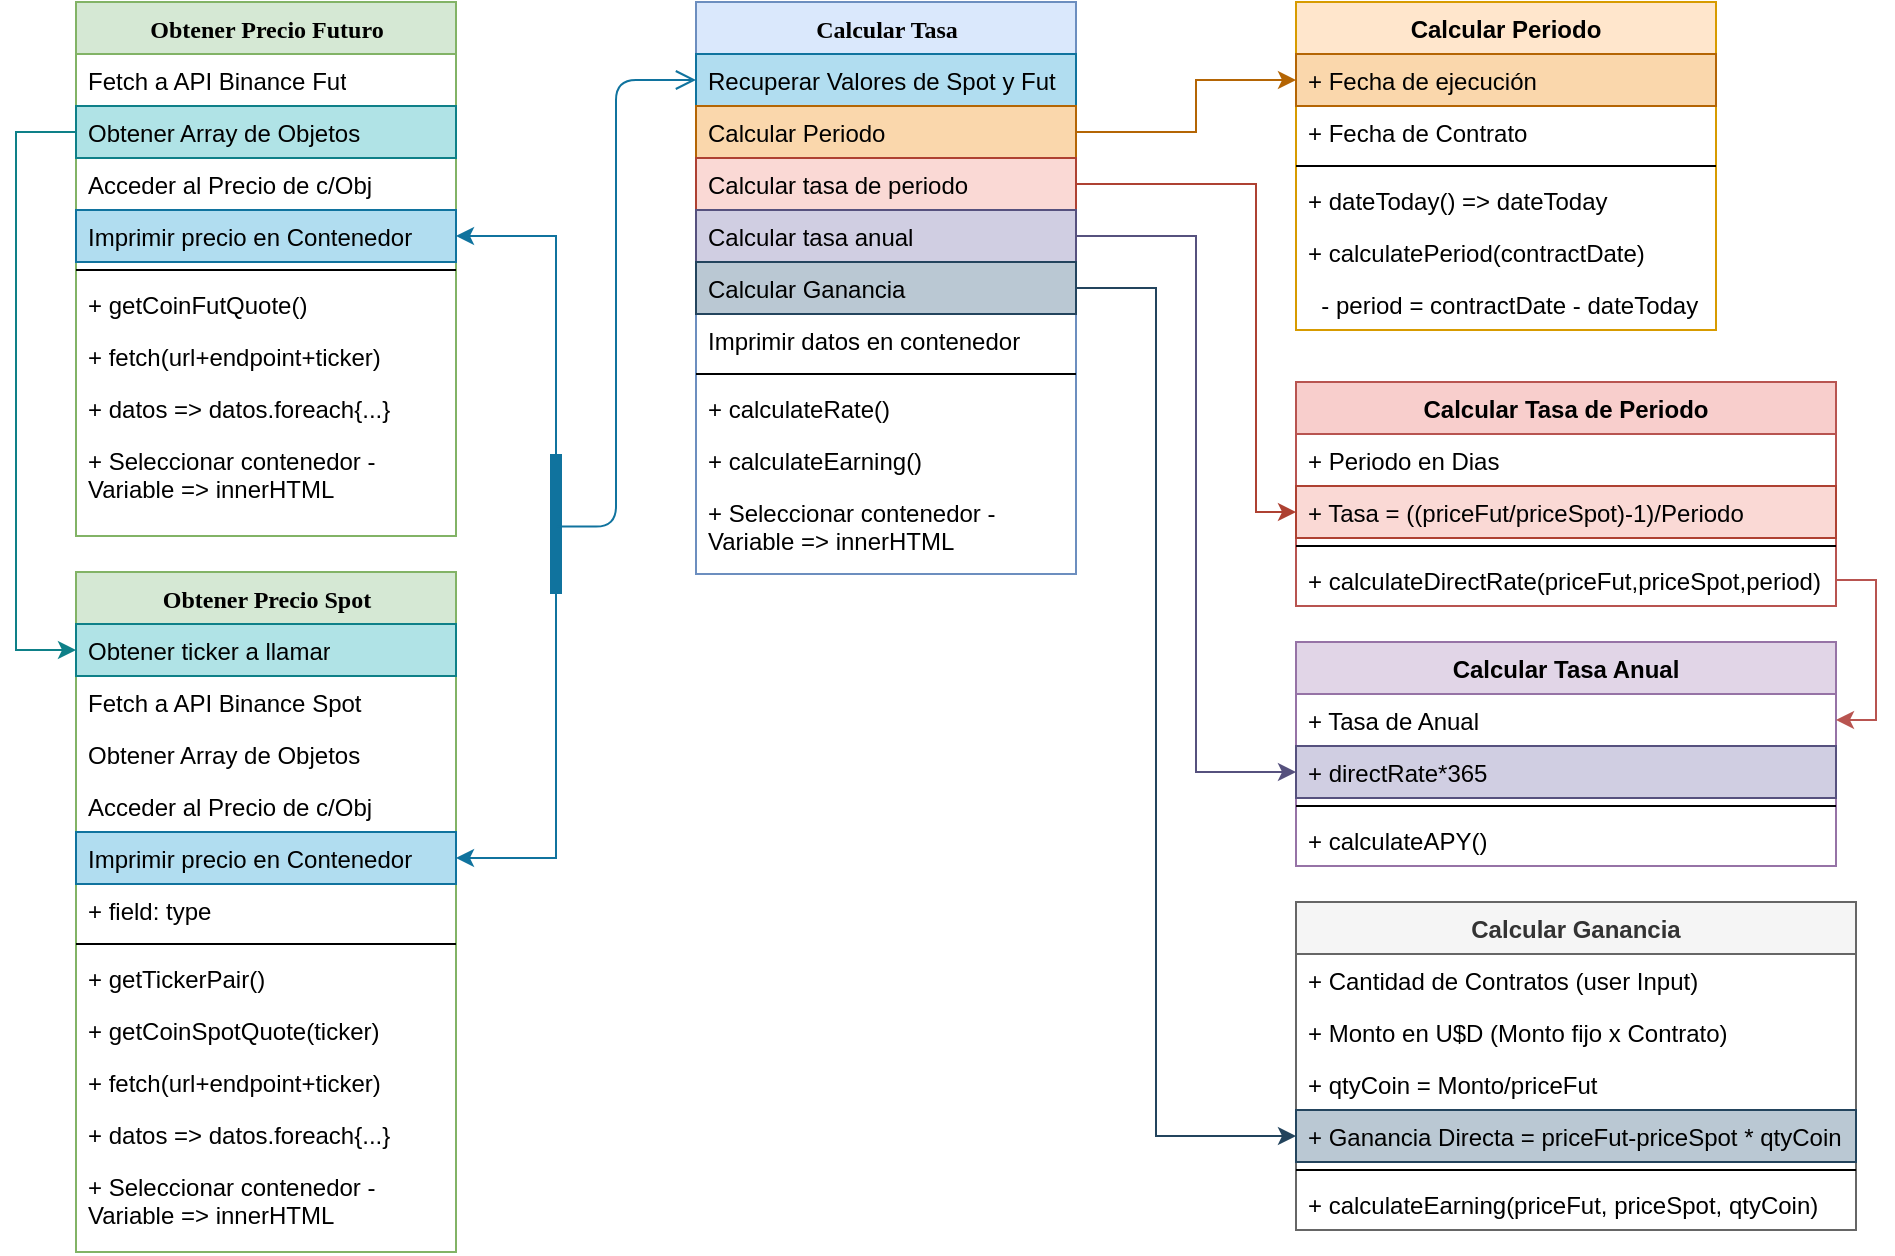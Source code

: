 <mxfile version="14.5.1" type="device"><diagram name="Page-1" id="9f46799a-70d6-7492-0946-bef42562c5a5"><mxGraphModel dx="1024" dy="592" grid="1" gridSize="10" guides="1" tooltips="1" connect="1" arrows="1" fold="1" page="1" pageScale="1" pageWidth="1100" pageHeight="850" background="#ffffff" math="0" shadow="0"><root><mxCell id="0"/><mxCell id="1" parent="0"/><mxCell id="78961159f06e98e8-30" value="Obtener Precio Spot" style="swimlane;html=1;fontStyle=1;align=center;verticalAlign=top;childLayout=stackLayout;horizontal=1;startSize=26;horizontalStack=0;resizeParent=1;resizeLast=0;collapsible=1;marginBottom=0;swimlaneFillColor=#ffffff;rounded=0;shadow=0;comic=0;labelBackgroundColor=none;strokeWidth=1;fillColor=#d5e8d4;fontFamily=Verdana;fontSize=12;strokeColor=#82b366;" parent="1" vertex="1"><mxGeometry x="90" y="295" width="190" height="340" as="geometry"/></mxCell><mxCell id="78961159f06e98e8-34" value="Obtener ticker a llamar" style="text;html=1;strokeColor=#0e8088;fillColor=#b0e3e6;align=left;verticalAlign=top;spacingLeft=4;spacingRight=4;whiteSpace=wrap;overflow=hidden;rotatable=0;points=[[0,0.5],[1,0.5]];portConstraint=eastwest;" parent="78961159f06e98e8-30" vertex="1"><mxGeometry y="26" width="190" height="26" as="geometry"/></mxCell><mxCell id="78961159f06e98e8-31" value="Fetch a API Binance Spot" style="text;html=1;strokeColor=none;fillColor=none;align=left;verticalAlign=top;spacingLeft=4;spacingRight=4;whiteSpace=wrap;overflow=hidden;rotatable=0;points=[[0,0.5],[1,0.5]];portConstraint=eastwest;" parent="78961159f06e98e8-30" vertex="1"><mxGeometry y="52" width="190" height="26" as="geometry"/></mxCell><mxCell id="78961159f06e98e8-32" value="Obtener Array de Objetos" style="text;html=1;strokeColor=none;fillColor=none;align=left;verticalAlign=top;spacingLeft=4;spacingRight=4;whiteSpace=wrap;overflow=hidden;rotatable=0;points=[[0,0.5],[1,0.5]];portConstraint=eastwest;" parent="78961159f06e98e8-30" vertex="1"><mxGeometry y="78" width="190" height="26" as="geometry"/></mxCell><mxCell id="78961159f06e98e8-33" value="Acceder al Precio de c/Obj" style="text;html=1;strokeColor=none;fillColor=none;align=left;verticalAlign=top;spacingLeft=4;spacingRight=4;whiteSpace=wrap;overflow=hidden;rotatable=0;points=[[0,0.5],[1,0.5]];portConstraint=eastwest;" parent="78961159f06e98e8-30" vertex="1"><mxGeometry y="104" width="190" height="26" as="geometry"/></mxCell><mxCell id="78961159f06e98e8-36" value="Imprimir precio en Contenedor" style="text;html=1;strokeColor=#10739e;fillColor=#b1ddf0;align=left;verticalAlign=top;spacingLeft=4;spacingRight=4;whiteSpace=wrap;overflow=hidden;rotatable=0;points=[[0,0.5],[1,0.5]];portConstraint=eastwest;" parent="78961159f06e98e8-30" vertex="1"><mxGeometry y="130" width="190" height="26" as="geometry"/></mxCell><mxCell id="78961159f06e98e8-37" value="+ field: type" style="text;html=1;strokeColor=none;fillColor=none;align=left;verticalAlign=top;spacingLeft=4;spacingRight=4;whiteSpace=wrap;overflow=hidden;rotatable=0;points=[[0,0.5],[1,0.5]];portConstraint=eastwest;" parent="78961159f06e98e8-30" vertex="1"><mxGeometry y="156" width="190" height="26" as="geometry"/></mxCell><mxCell id="78961159f06e98e8-38" value="" style="line;html=1;strokeWidth=1;fillColor=none;align=left;verticalAlign=middle;spacingTop=-1;spacingLeft=3;spacingRight=3;rotatable=0;labelPosition=right;points=[];portConstraint=eastwest;" parent="78961159f06e98e8-30" vertex="1"><mxGeometry y="182" width="190" height="8" as="geometry"/></mxCell><mxCell id="78961159f06e98e8-40" value="+ getTickerPair()" style="text;html=1;strokeColor=none;fillColor=none;align=left;verticalAlign=top;spacingLeft=4;spacingRight=4;whiteSpace=wrap;overflow=hidden;rotatable=0;points=[[0,0.5],[1,0.5]];portConstraint=eastwest;" parent="78961159f06e98e8-30" vertex="1"><mxGeometry y="190" width="190" height="26" as="geometry"/></mxCell><mxCell id="78961159f06e98e8-39" value="+ getCoinSpotQuote(ticker)" style="text;html=1;strokeColor=none;fillColor=none;align=left;verticalAlign=top;spacingLeft=4;spacingRight=4;whiteSpace=wrap;overflow=hidden;rotatable=0;points=[[0,0.5],[1,0.5]];portConstraint=eastwest;" parent="78961159f06e98e8-30" vertex="1"><mxGeometry y="216" width="190" height="26" as="geometry"/></mxCell><mxCell id="78961159f06e98e8-42" value="+ fetch(url+endpoint+ticker)" style="text;html=1;strokeColor=none;fillColor=none;align=left;verticalAlign=top;spacingLeft=4;spacingRight=4;whiteSpace=wrap;overflow=hidden;rotatable=0;points=[[0,0.5],[1,0.5]];portConstraint=eastwest;" parent="78961159f06e98e8-30" vertex="1"><mxGeometry y="242" width="190" height="26" as="geometry"/></mxCell><mxCell id="KKbtRZU23Hgn03O-vjnl-18" value="+ datos =&amp;gt; datos.foreach{...}" style="text;html=1;strokeColor=none;fillColor=none;align=left;verticalAlign=top;spacingLeft=4;spacingRight=4;whiteSpace=wrap;overflow=hidden;rotatable=0;points=[[0,0.5],[1,0.5]];portConstraint=eastwest;" parent="78961159f06e98e8-30" vertex="1"><mxGeometry y="268" width="190" height="26" as="geometry"/></mxCell><mxCell id="KKbtRZU23Hgn03O-vjnl-25" value="+ Seleccionar contenedor - Variable =&amp;gt; innerHTML" style="text;html=1;strokeColor=none;fillColor=none;align=left;verticalAlign=top;spacingLeft=4;spacingRight=4;whiteSpace=wrap;overflow=hidden;rotatable=0;points=[[0,0.5],[1,0.5]];portConstraint=eastwest;" parent="78961159f06e98e8-30" vertex="1"><mxGeometry y="294" width="190" height="44" as="geometry"/></mxCell><mxCell id="KKbtRZU23Hgn03O-vjnl-1" value="Obtener Precio Futuro" style="swimlane;html=1;fontStyle=1;align=center;verticalAlign=top;childLayout=stackLayout;horizontal=1;startSize=26;horizontalStack=0;resizeParent=1;resizeLast=0;collapsible=1;marginBottom=0;swimlaneFillColor=#ffffff;rounded=0;shadow=0;comic=0;labelBackgroundColor=none;strokeWidth=1;fillColor=#d5e8d4;fontFamily=Verdana;fontSize=12;strokeColor=#82b366;" parent="1" vertex="1"><mxGeometry x="90" y="10" width="190" height="267" as="geometry"/></mxCell><mxCell id="KKbtRZU23Hgn03O-vjnl-2" value="Fetch a API Binance Fut" style="text;html=1;strokeColor=none;fillColor=none;align=left;verticalAlign=top;spacingLeft=4;spacingRight=4;whiteSpace=wrap;overflow=hidden;rotatable=0;points=[[0,0.5],[1,0.5]];portConstraint=eastwest;" parent="KKbtRZU23Hgn03O-vjnl-1" vertex="1"><mxGeometry y="26" width="190" height="26" as="geometry"/></mxCell><mxCell id="KKbtRZU23Hgn03O-vjnl-3" value="Obtener Array de Objetos" style="text;html=1;strokeColor=#0e8088;fillColor=#b0e3e6;align=left;verticalAlign=top;spacingLeft=4;spacingRight=4;whiteSpace=wrap;overflow=hidden;rotatable=0;points=[[0,0.5],[1,0.5]];portConstraint=eastwest;" parent="KKbtRZU23Hgn03O-vjnl-1" vertex="1"><mxGeometry y="52" width="190" height="26" as="geometry"/></mxCell><mxCell id="KKbtRZU23Hgn03O-vjnl-4" value="Acceder al Precio de c/Obj" style="text;html=1;strokeColor=none;fillColor=none;align=left;verticalAlign=top;spacingLeft=4;spacingRight=4;whiteSpace=wrap;overflow=hidden;rotatable=0;points=[[0,0.5],[1,0.5]];portConstraint=eastwest;" parent="KKbtRZU23Hgn03O-vjnl-1" vertex="1"><mxGeometry y="78" width="190" height="26" as="geometry"/></mxCell><mxCell id="KKbtRZU23Hgn03O-vjnl-19" value="Imprimir precio en Contenedor" style="text;html=1;strokeColor=#10739e;fillColor=#b1ddf0;align=left;verticalAlign=top;spacingLeft=4;spacingRight=4;whiteSpace=wrap;overflow=hidden;rotatable=0;points=[[0,0.5],[1,0.5]];portConstraint=eastwest;" parent="KKbtRZU23Hgn03O-vjnl-1" vertex="1"><mxGeometry y="104" width="190" height="26" as="geometry"/></mxCell><mxCell id="KKbtRZU23Hgn03O-vjnl-8" value="" style="line;html=1;strokeWidth=1;fillColor=none;align=left;verticalAlign=middle;spacingTop=-1;spacingLeft=3;spacingRight=3;rotatable=0;labelPosition=right;points=[];portConstraint=eastwest;" parent="KKbtRZU23Hgn03O-vjnl-1" vertex="1"><mxGeometry y="130" width="190" height="8" as="geometry"/></mxCell><mxCell id="KKbtRZU23Hgn03O-vjnl-9" value="+ getCoinFutQuote()" style="text;html=1;strokeColor=none;fillColor=none;align=left;verticalAlign=top;spacingLeft=4;spacingRight=4;whiteSpace=wrap;overflow=hidden;rotatable=0;points=[[0,0.5],[1,0.5]];portConstraint=eastwest;" parent="KKbtRZU23Hgn03O-vjnl-1" vertex="1"><mxGeometry y="138" width="190" height="26" as="geometry"/></mxCell><mxCell id="KKbtRZU23Hgn03O-vjnl-10" value="+ fetch(url+endpoint+ticker)" style="text;html=1;strokeColor=none;fillColor=none;align=left;verticalAlign=top;spacingLeft=4;spacingRight=4;whiteSpace=wrap;overflow=hidden;rotatable=0;points=[[0,0.5],[1,0.5]];portConstraint=eastwest;" parent="KKbtRZU23Hgn03O-vjnl-1" vertex="1"><mxGeometry y="164" width="190" height="26" as="geometry"/></mxCell><mxCell id="KKbtRZU23Hgn03O-vjnl-11" value="+ datos =&amp;gt; datos.foreach{...}" style="text;html=1;strokeColor=none;fillColor=none;align=left;verticalAlign=top;spacingLeft=4;spacingRight=4;whiteSpace=wrap;overflow=hidden;rotatable=0;points=[[0,0.5],[1,0.5]];portConstraint=eastwest;" parent="KKbtRZU23Hgn03O-vjnl-1" vertex="1"><mxGeometry y="190" width="190" height="26" as="geometry"/></mxCell><mxCell id="KKbtRZU23Hgn03O-vjnl-24" value="+ Seleccionar contenedor - Variable =&amp;gt; innerHTML" style="text;html=1;strokeColor=none;fillColor=none;align=left;verticalAlign=top;spacingLeft=4;spacingRight=4;whiteSpace=wrap;overflow=hidden;rotatable=0;points=[[0,0.5],[1,0.5]];portConstraint=eastwest;" parent="KKbtRZU23Hgn03O-vjnl-1" vertex="1"><mxGeometry y="216" width="190" height="44" as="geometry"/></mxCell><mxCell id="KKbtRZU23Hgn03O-vjnl-23" style="edgeStyle=orthogonalEdgeStyle;rounded=0;orthogonalLoop=1;jettySize=auto;html=1;exitX=0;exitY=0.5;exitDx=0;exitDy=0;fillColor=#b0e3e6;strokeColor=#0e8088;" parent="1" source="KKbtRZU23Hgn03O-vjnl-3" edge="1"><mxGeometry relative="1" as="geometry"><mxPoint x="90" y="334" as="targetPoint"/><Array as="points"><mxPoint x="60" y="75"/><mxPoint x="60" y="334"/><mxPoint x="90" y="334"/></Array></mxGeometry></mxCell><mxCell id="KKbtRZU23Hgn03O-vjnl-27" value="Calcular Tasa" style="swimlane;html=1;fontStyle=1;align=center;verticalAlign=top;childLayout=stackLayout;horizontal=1;startSize=26;horizontalStack=0;resizeParent=1;resizeLast=0;collapsible=1;marginBottom=0;swimlaneFillColor=#ffffff;rounded=0;shadow=0;comic=0;labelBackgroundColor=none;strokeWidth=1;fillColor=#dae8fc;fontFamily=Verdana;fontSize=12;strokeColor=#6c8ebf;" parent="1" vertex="1"><mxGeometry x="400" y="10" width="190" height="286" as="geometry"/></mxCell><mxCell id="KKbtRZU23Hgn03O-vjnl-28" value="Recuperar Valores de Spot y Fut" style="text;html=1;strokeColor=#10739e;fillColor=#b1ddf0;align=left;verticalAlign=top;spacingLeft=4;spacingRight=4;whiteSpace=wrap;overflow=hidden;rotatable=0;points=[[0,0.5],[1,0.5]];portConstraint=eastwest;" parent="KKbtRZU23Hgn03O-vjnl-27" vertex="1"><mxGeometry y="26" width="190" height="26" as="geometry"/></mxCell><mxCell id="KKbtRZU23Hgn03O-vjnl-29" value="Calcular Periodo" style="text;html=1;strokeColor=#b46504;fillColor=#fad7ac;align=left;verticalAlign=top;spacingLeft=4;spacingRight=4;whiteSpace=wrap;overflow=hidden;rotatable=0;points=[[0,0.5],[1,0.5]];portConstraint=eastwest;" parent="KKbtRZU23Hgn03O-vjnl-27" vertex="1"><mxGeometry y="52" width="190" height="26" as="geometry"/></mxCell><mxCell id="KKbtRZU23Hgn03O-vjnl-30" value="Calcular tasa de periodo" style="text;html=1;strokeColor=#ae4132;fillColor=#fad9d5;align=left;verticalAlign=top;spacingLeft=4;spacingRight=4;whiteSpace=wrap;overflow=hidden;rotatable=0;points=[[0,0.5],[1,0.5]];portConstraint=eastwest;" parent="KKbtRZU23Hgn03O-vjnl-27" vertex="1"><mxGeometry y="78" width="190" height="26" as="geometry"/></mxCell><mxCell id="KKbtRZU23Hgn03O-vjnl-31" value="Calcular tasa anual" style="text;html=1;strokeColor=#56517e;fillColor=#d0cee2;align=left;verticalAlign=top;spacingLeft=4;spacingRight=4;whiteSpace=wrap;overflow=hidden;rotatable=0;points=[[0,0.5],[1,0.5]];portConstraint=eastwest;" parent="KKbtRZU23Hgn03O-vjnl-27" vertex="1"><mxGeometry y="104" width="190" height="26" as="geometry"/></mxCell><mxCell id="KKbtRZU23Hgn03O-vjnl-42" value="Calcular Ganancia" style="text;html=1;strokeColor=#23445d;fillColor=#bac8d3;align=left;verticalAlign=top;spacingLeft=4;spacingRight=4;whiteSpace=wrap;overflow=hidden;rotatable=0;points=[[0,0.5],[1,0.5]];portConstraint=eastwest;" parent="KKbtRZU23Hgn03O-vjnl-27" vertex="1"><mxGeometry y="130" width="190" height="26" as="geometry"/></mxCell><mxCell id="KKbtRZU23Hgn03O-vjnl-37" value="Imprimir datos en contenedor" style="text;html=1;strokeColor=none;fillColor=none;align=left;verticalAlign=top;spacingLeft=4;spacingRight=4;whiteSpace=wrap;overflow=hidden;rotatable=0;points=[[0,0.5],[1,0.5]];portConstraint=eastwest;" parent="KKbtRZU23Hgn03O-vjnl-27" vertex="1"><mxGeometry y="156" width="190" height="26" as="geometry"/></mxCell><mxCell id="KKbtRZU23Hgn03O-vjnl-32" value="" style="line;html=1;strokeWidth=1;fillColor=none;align=left;verticalAlign=middle;spacingTop=-1;spacingLeft=3;spacingRight=3;rotatable=0;labelPosition=right;points=[];portConstraint=eastwest;" parent="KKbtRZU23Hgn03O-vjnl-27" vertex="1"><mxGeometry y="182" width="190" height="8" as="geometry"/></mxCell><mxCell id="KKbtRZU23Hgn03O-vjnl-33" value="+ calculateRate()" style="text;html=1;strokeColor=none;fillColor=none;align=left;verticalAlign=top;spacingLeft=4;spacingRight=4;whiteSpace=wrap;overflow=hidden;rotatable=0;points=[[0,0.5],[1,0.5]];portConstraint=eastwest;" parent="KKbtRZU23Hgn03O-vjnl-27" vertex="1"><mxGeometry y="190" width="190" height="26" as="geometry"/></mxCell><mxCell id="J9lN0AAFK_a_OOtInbuG-17" value="+ calculateEarning()" style="text;html=1;strokeColor=none;fillColor=none;align=left;verticalAlign=top;spacingLeft=4;spacingRight=4;whiteSpace=wrap;overflow=hidden;rotatable=0;points=[[0,0.5],[1,0.5]];portConstraint=eastwest;" parent="KKbtRZU23Hgn03O-vjnl-27" vertex="1"><mxGeometry y="216" width="190" height="26" as="geometry"/></mxCell><mxCell id="KKbtRZU23Hgn03O-vjnl-36" value="+ Seleccionar contenedor - Variable =&amp;gt; innerHTML" style="text;html=1;strokeColor=none;fillColor=none;align=left;verticalAlign=top;spacingLeft=4;spacingRight=4;whiteSpace=wrap;overflow=hidden;rotatable=0;points=[[0,0.5],[1,0.5]];portConstraint=eastwest;" parent="KKbtRZU23Hgn03O-vjnl-27" vertex="1"><mxGeometry y="242" width="190" height="44" as="geometry"/></mxCell><mxCell id="KKbtRZU23Hgn03O-vjnl-40" style="edgeStyle=orthogonalEdgeStyle;rounded=0;orthogonalLoop=1;jettySize=auto;html=1;exitX=1;exitY=0.5;exitDx=0;exitDy=0;exitPerimeter=0;fillColor=#b1ddf0;strokeColor=#10739e;" parent="1" source="KKbtRZU23Hgn03O-vjnl-38" target="78961159f06e98e8-36" edge="1"><mxGeometry relative="1" as="geometry"><mxPoint x="340" y="270" as="sourcePoint"/><Array as="points"><mxPoint x="330" y="438"/></Array></mxGeometry></mxCell><mxCell id="KKbtRZU23Hgn03O-vjnl-41" style="edgeStyle=orthogonalEdgeStyle;rounded=0;orthogonalLoop=1;jettySize=auto;html=1;entryX=1;entryY=0.5;entryDx=0;entryDy=0;exitX=0;exitY=0.5;exitDx=0;exitDy=0;exitPerimeter=0;fillColor=#b1ddf0;strokeColor=#10739e;" parent="1" source="KKbtRZU23Hgn03O-vjnl-38" target="KKbtRZU23Hgn03O-vjnl-19" edge="1"><mxGeometry relative="1" as="geometry"/></mxCell><mxCell id="KKbtRZU23Hgn03O-vjnl-38" value="" style="shape=line;html=1;strokeWidth=6;fillColor=#b1ddf0;rotation=90;strokeColor=#10739e;" parent="1" vertex="1"><mxGeometry x="295" y="266" width="70" height="10" as="geometry"/></mxCell><mxCell id="KKbtRZU23Hgn03O-vjnl-39" value="" style="edgeStyle=orthogonalEdgeStyle;html=1;verticalAlign=bottom;endArrow=open;endSize=8;entryX=0;entryY=0.5;entryDx=0;entryDy=0;exitX=0.518;exitY=0.476;exitDx=0;exitDy=0;exitPerimeter=0;fillColor=#b1ddf0;strokeColor=#10739e;" parent="1" source="KKbtRZU23Hgn03O-vjnl-38" target="KKbtRZU23Hgn03O-vjnl-28" edge="1"><mxGeometry relative="1" as="geometry"><mxPoint x="380" y="261" as="targetPoint"/><mxPoint x="350" y="190" as="sourcePoint"/><Array as="points"><mxPoint x="360" y="272"/><mxPoint x="360" y="49"/></Array></mxGeometry></mxCell><mxCell id="KKbtRZU23Hgn03O-vjnl-43" value="Calcular Periodo" style="swimlane;fontStyle=1;align=center;verticalAlign=top;childLayout=stackLayout;horizontal=1;startSize=26;horizontalStack=0;resizeParent=1;resizeParentMax=0;resizeLast=0;collapsible=1;marginBottom=0;fillColor=#ffe6cc;strokeColor=#d79b00;" parent="1" vertex="1"><mxGeometry x="700" y="10" width="210" height="164" as="geometry"/></mxCell><mxCell id="KKbtRZU23Hgn03O-vjnl-44" value="+ Fecha de ejecución" style="text;strokeColor=#b46504;fillColor=#fad7ac;align=left;verticalAlign=top;spacingLeft=4;spacingRight=4;overflow=hidden;rotatable=0;points=[[0,0.5],[1,0.5]];portConstraint=eastwest;" parent="KKbtRZU23Hgn03O-vjnl-43" vertex="1"><mxGeometry y="26" width="210" height="26" as="geometry"/></mxCell><mxCell id="KKbtRZU23Hgn03O-vjnl-50" value="+ Fecha de Contrato" style="text;strokeColor=none;fillColor=none;align=left;verticalAlign=top;spacingLeft=4;spacingRight=4;overflow=hidden;rotatable=0;points=[[0,0.5],[1,0.5]];portConstraint=eastwest;" parent="KKbtRZU23Hgn03O-vjnl-43" vertex="1"><mxGeometry y="52" width="210" height="26" as="geometry"/></mxCell><mxCell id="KKbtRZU23Hgn03O-vjnl-45" value="" style="line;strokeWidth=1;fillColor=none;align=left;verticalAlign=middle;spacingTop=-1;spacingLeft=3;spacingRight=3;rotatable=0;labelPosition=right;points=[];portConstraint=eastwest;" parent="KKbtRZU23Hgn03O-vjnl-43" vertex="1"><mxGeometry y="78" width="210" height="8" as="geometry"/></mxCell><mxCell id="KKbtRZU23Hgn03O-vjnl-47" value="+ dateToday() =&gt; dateToday" style="text;strokeColor=none;fillColor=none;align=left;verticalAlign=top;spacingLeft=4;spacingRight=4;overflow=hidden;rotatable=0;points=[[0,0.5],[1,0.5]];portConstraint=eastwest;" parent="KKbtRZU23Hgn03O-vjnl-43" vertex="1"><mxGeometry y="86" width="210" height="26" as="geometry"/></mxCell><mxCell id="KKbtRZU23Hgn03O-vjnl-46" value="+ calculatePeriod(contractDate)" style="text;strokeColor=none;fillColor=none;align=left;verticalAlign=top;spacingLeft=4;spacingRight=4;overflow=hidden;rotatable=0;points=[[0,0.5],[1,0.5]];portConstraint=eastwest;" parent="KKbtRZU23Hgn03O-vjnl-43" vertex="1"><mxGeometry y="112" width="210" height="26" as="geometry"/></mxCell><mxCell id="J9lN0AAFK_a_OOtInbuG-7" value="  - period = contractDate - dateToday" style="text;strokeColor=none;fillColor=none;align=left;verticalAlign=top;spacingLeft=4;spacingRight=4;overflow=hidden;rotatable=0;points=[[0,0.5],[1,0.5]];portConstraint=eastwest;" parent="KKbtRZU23Hgn03O-vjnl-43" vertex="1"><mxGeometry y="138" width="210" height="26" as="geometry"/></mxCell><mxCell id="KKbtRZU23Hgn03O-vjnl-49" style="edgeStyle=orthogonalEdgeStyle;rounded=0;orthogonalLoop=1;jettySize=auto;html=1;entryX=0;entryY=0.5;entryDx=0;entryDy=0;exitX=1;exitY=0.5;exitDx=0;exitDy=0;fillColor=#fad7ac;strokeColor=#b46504;" parent="1" source="KKbtRZU23Hgn03O-vjnl-29" target="KKbtRZU23Hgn03O-vjnl-44" edge="1"><mxGeometry relative="1" as="geometry"><Array as="points"><mxPoint x="650" y="75"/><mxPoint x="650" y="49"/></Array></mxGeometry></mxCell><mxCell id="J9lN0AAFK_a_OOtInbuG-1" value="Calcular Tasa de Periodo" style="swimlane;fontStyle=1;align=center;verticalAlign=top;childLayout=stackLayout;horizontal=1;startSize=26;horizontalStack=0;resizeParent=1;resizeParentMax=0;resizeLast=0;collapsible=1;marginBottom=0;fillColor=#f8cecc;strokeColor=#b85450;" parent="1" vertex="1"><mxGeometry x="700" y="200" width="270" height="112" as="geometry"/></mxCell><mxCell id="J9lN0AAFK_a_OOtInbuG-2" value="+ Periodo en Dias" style="text;strokeColor=none;fillColor=none;align=left;verticalAlign=top;spacingLeft=4;spacingRight=4;overflow=hidden;rotatable=0;points=[[0,0.5],[1,0.5]];portConstraint=eastwest;" parent="J9lN0AAFK_a_OOtInbuG-1" vertex="1"><mxGeometry y="26" width="270" height="26" as="geometry"/></mxCell><mxCell id="J9lN0AAFK_a_OOtInbuG-3" value="+ Tasa = ((priceFut/priceSpot)-1)/Periodo" style="text;strokeColor=#ae4132;fillColor=#fad9d5;align=left;verticalAlign=top;spacingLeft=4;spacingRight=4;overflow=hidden;rotatable=0;points=[[0,0.5],[1,0.5]];portConstraint=eastwest;" parent="J9lN0AAFK_a_OOtInbuG-1" vertex="1"><mxGeometry y="52" width="270" height="26" as="geometry"/></mxCell><mxCell id="J9lN0AAFK_a_OOtInbuG-4" value="" style="line;strokeWidth=1;fillColor=none;align=left;verticalAlign=middle;spacingTop=-1;spacingLeft=3;spacingRight=3;rotatable=0;labelPosition=right;points=[];portConstraint=eastwest;" parent="J9lN0AAFK_a_OOtInbuG-1" vertex="1"><mxGeometry y="78" width="270" height="8" as="geometry"/></mxCell><mxCell id="J9lN0AAFK_a_OOtInbuG-5" value="+ calculateDirectRate(priceFut,priceSpot,period)" style="text;strokeColor=none;fillColor=none;align=left;verticalAlign=top;spacingLeft=4;spacingRight=4;overflow=hidden;rotatable=0;points=[[0,0.5],[1,0.5]];portConstraint=eastwest;" parent="J9lN0AAFK_a_OOtInbuG-1" vertex="1"><mxGeometry y="86" width="270" height="26" as="geometry"/></mxCell><mxCell id="J9lN0AAFK_a_OOtInbuG-8" style="edgeStyle=orthogonalEdgeStyle;rounded=0;orthogonalLoop=1;jettySize=auto;html=1;entryX=0;entryY=0.5;entryDx=0;entryDy=0;fillColor=#fad9d5;strokeColor=#ae4132;" parent="1" source="KKbtRZU23Hgn03O-vjnl-30" target="J9lN0AAFK_a_OOtInbuG-3" edge="1"><mxGeometry relative="1" as="geometry"><Array as="points"><mxPoint x="680" y="101"/><mxPoint x="680" y="265"/></Array></mxGeometry></mxCell><mxCell id="J9lN0AAFK_a_OOtInbuG-9" value="Calcular Tasa Anual" style="swimlane;fontStyle=1;align=center;verticalAlign=top;childLayout=stackLayout;horizontal=1;startSize=26;horizontalStack=0;resizeParent=1;resizeParentMax=0;resizeLast=0;collapsible=1;marginBottom=0;fillColor=#e1d5e7;strokeColor=#9673a6;" parent="1" vertex="1"><mxGeometry x="700" y="330" width="270" height="112" as="geometry"/></mxCell><mxCell id="J9lN0AAFK_a_OOtInbuG-10" value="+ Tasa de Anual" style="text;strokeColor=none;fillColor=none;align=left;verticalAlign=top;spacingLeft=4;spacingRight=4;overflow=hidden;rotatable=0;points=[[0,0.5],[1,0.5]];portConstraint=eastwest;" parent="J9lN0AAFK_a_OOtInbuG-9" vertex="1"><mxGeometry y="26" width="270" height="26" as="geometry"/></mxCell><mxCell id="J9lN0AAFK_a_OOtInbuG-11" value="+ directRate*365" style="text;strokeColor=#56517e;fillColor=#d0cee2;align=left;verticalAlign=top;spacingLeft=4;spacingRight=4;overflow=hidden;rotatable=0;points=[[0,0.5],[1,0.5]];portConstraint=eastwest;" parent="J9lN0AAFK_a_OOtInbuG-9" vertex="1"><mxGeometry y="52" width="270" height="26" as="geometry"/></mxCell><mxCell id="J9lN0AAFK_a_OOtInbuG-12" value="" style="line;strokeWidth=1;fillColor=none;align=left;verticalAlign=middle;spacingTop=-1;spacingLeft=3;spacingRight=3;rotatable=0;labelPosition=right;points=[];portConstraint=eastwest;" parent="J9lN0AAFK_a_OOtInbuG-9" vertex="1"><mxGeometry y="78" width="270" height="8" as="geometry"/></mxCell><mxCell id="J9lN0AAFK_a_OOtInbuG-13" value="+ calculateAPY()" style="text;strokeColor=none;fillColor=none;align=left;verticalAlign=top;spacingLeft=4;spacingRight=4;overflow=hidden;rotatable=0;points=[[0,0.5],[1,0.5]];portConstraint=eastwest;" parent="J9lN0AAFK_a_OOtInbuG-9" vertex="1"><mxGeometry y="86" width="270" height="26" as="geometry"/></mxCell><mxCell id="J9lN0AAFK_a_OOtInbuG-14" style="edgeStyle=orthogonalEdgeStyle;rounded=0;orthogonalLoop=1;jettySize=auto;html=1;entryX=1;entryY=0.5;entryDx=0;entryDy=0;exitX=1;exitY=0.5;exitDx=0;exitDy=0;gradientColor=#ea6b66;fillColor=#f8cecc;strokeColor=#b85450;" parent="1" source="J9lN0AAFK_a_OOtInbuG-5" target="J9lN0AAFK_a_OOtInbuG-10" edge="1"><mxGeometry relative="1" as="geometry"/></mxCell><mxCell id="J9lN0AAFK_a_OOtInbuG-15" style="edgeStyle=orthogonalEdgeStyle;rounded=0;orthogonalLoop=1;jettySize=auto;html=1;entryX=0;entryY=0.5;entryDx=0;entryDy=0;exitX=1;exitY=0.5;exitDx=0;exitDy=0;fillColor=#d0cee2;strokeColor=#56517e;" parent="1" source="KKbtRZU23Hgn03O-vjnl-31" target="J9lN0AAFK_a_OOtInbuG-11" edge="1"><mxGeometry relative="1" as="geometry"><Array as="points"><mxPoint x="650" y="127"/><mxPoint x="650" y="395"/></Array></mxGeometry></mxCell><mxCell id="J9lN0AAFK_a_OOtInbuG-19" value="Calcular Ganancia" style="swimlane;fontStyle=1;align=center;verticalAlign=top;childLayout=stackLayout;horizontal=1;startSize=26;horizontalStack=0;resizeParent=1;resizeParentMax=0;resizeLast=0;collapsible=1;marginBottom=0;fillColor=#f5f5f5;strokeColor=#666666;fontColor=#333333;" parent="1" vertex="1"><mxGeometry x="700" y="460" width="280" height="164" as="geometry"/></mxCell><mxCell id="J9lN0AAFK_a_OOtInbuG-20" value="+ Cantidad de Contratos (user Input)" style="text;strokeColor=none;fillColor=none;align=left;verticalAlign=top;spacingLeft=4;spacingRight=4;overflow=hidden;rotatable=0;points=[[0,0.5],[1,0.5]];portConstraint=eastwest;" parent="J9lN0AAFK_a_OOtInbuG-19" vertex="1"><mxGeometry y="26" width="280" height="26" as="geometry"/></mxCell><mxCell id="J9lN0AAFK_a_OOtInbuG-21" value="+ Monto en U$D (Monto fijo x Contrato)" style="text;strokeColor=none;fillColor=none;align=left;verticalAlign=top;spacingLeft=4;spacingRight=4;overflow=hidden;rotatable=0;points=[[0,0.5],[1,0.5]];portConstraint=eastwest;" parent="J9lN0AAFK_a_OOtInbuG-19" vertex="1"><mxGeometry y="52" width="280" height="26" as="geometry"/></mxCell><mxCell id="J9lN0AAFK_a_OOtInbuG-25" value="+ qtyCoin = Monto/priceFut" style="text;strokeColor=none;fillColor=none;align=left;verticalAlign=top;spacingLeft=4;spacingRight=4;overflow=hidden;rotatable=0;points=[[0,0.5],[1,0.5]];portConstraint=eastwest;" parent="J9lN0AAFK_a_OOtInbuG-19" vertex="1"><mxGeometry y="78" width="280" height="26" as="geometry"/></mxCell><mxCell id="J9lN0AAFK_a_OOtInbuG-24" value="+ Ganancia Directa = priceFut-priceSpot * qtyCoin" style="text;strokeColor=#23445d;fillColor=#bac8d3;align=left;verticalAlign=top;spacingLeft=4;spacingRight=4;overflow=hidden;rotatable=0;points=[[0,0.5],[1,0.5]];portConstraint=eastwest;" parent="J9lN0AAFK_a_OOtInbuG-19" vertex="1"><mxGeometry y="104" width="280" height="26" as="geometry"/></mxCell><mxCell id="J9lN0AAFK_a_OOtInbuG-22" value="" style="line;strokeWidth=1;fillColor=none;align=left;verticalAlign=middle;spacingTop=-1;spacingLeft=3;spacingRight=3;rotatable=0;labelPosition=right;points=[];portConstraint=eastwest;" parent="J9lN0AAFK_a_OOtInbuG-19" vertex="1"><mxGeometry y="130" width="280" height="8" as="geometry"/></mxCell><mxCell id="J9lN0AAFK_a_OOtInbuG-23" value="+ calculateEarning(priceFut, priceSpot, qtyCoin)" style="text;strokeColor=none;fillColor=none;align=left;verticalAlign=top;spacingLeft=4;spacingRight=4;overflow=hidden;rotatable=0;points=[[0,0.5],[1,0.5]];portConstraint=eastwest;" parent="J9lN0AAFK_a_OOtInbuG-19" vertex="1"><mxGeometry y="138" width="280" height="26" as="geometry"/></mxCell><mxCell id="J9lN0AAFK_a_OOtInbuG-26" style="edgeStyle=orthogonalEdgeStyle;rounded=0;orthogonalLoop=1;jettySize=auto;html=1;entryX=0;entryY=0.5;entryDx=0;entryDy=0;fillColor=#bac8d3;strokeColor=#23445d;" parent="1" source="KKbtRZU23Hgn03O-vjnl-42" target="J9lN0AAFK_a_OOtInbuG-24" edge="1"><mxGeometry relative="1" as="geometry"><Array as="points"><mxPoint x="630" y="153"/><mxPoint x="630" y="577"/></Array></mxGeometry></mxCell></root></mxGraphModel></diagram></mxfile>